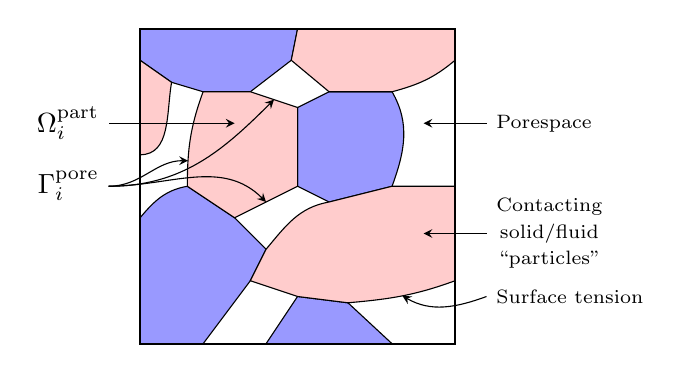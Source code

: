 \begin{tikzpicture}[>=stealth,scale=4]
  \coordinate (A) at (0.35,0.2);
  \coordinate (B) at (0.4,0.3);
  \coordinate (C) at (0.3,0.4);
  \coordinate (D) at (0.15,0.5);
  \coordinate (E) at (0.66,0.13);
  \coordinate (F) at (0.6,0.45);
  \coordinate (G) at (0.8,0.5);
  \coordinate (H) at (0.5,0.5);
  \coordinate (I) at (0.5,0.75);
  \coordinate (J) at (0.6,0.8);
  \coordinate (K) at (0.8,0.8);
  \coordinate (L) at (0.35,0.8);
  \coordinate (M) at (0.5,1);
  \coordinate (N) at (0,0.9);
  \coordinate (O) at (0.1,0.83);
  \coordinate (P) at (0.5,0.15);
  \coordinate (Q) at (0.48,0.9);
  \coordinate (R) at (0.2,0.8);
  
  % Region 1 particles 
  \draw[fill=blue!40] 
  (0,0) -- (0.2,0) -- (A) -- (B) -- (C) -- (D) to[out=190,in=50] (0,0.4) -- cycle %A
  (0.4,0) -- (P) -- (E) -- (0.8,0) -- cycle %B
  (F) -- (G) to[out=70,in=-60] (K) -- (J) -- (I) -- (H) -- cycle %C
  (M) -- (Q) -- (L) -- (R) -- (O) -- (N) -- (0,1) -- cycle %D
  ;

  % Region 2 particles
  \draw[fill=red!20]
  (0,0.6) to[out=0,in=-100] (O) -- (N) -- cycle %E
  (D) to[out=90,in=-110] coordinate[near start] (surf3) (R) -- (L) -- coordinate[midway] (surf6) (I) -- (H) -- coordinate[midway] (surf5) (C) -- (D) coordinate[midway] (surf4) %F
  (M) -- (Q) -- (J) -- (K) to[out=15,in=-140] (1,0.9) -- (1,1) -- cycle %G
  (1,0.2) to[out=-160,in=5] coordinate[midway] (surf1) (E) -- (P) coordinate[midway] (surf2) -- (A) -- (B) to[out=50,in=-170] (F) -- (G) -- (1,0.5) -- cycle %H
  ;

  \draw[thick] (0,0) rectangle (1,1);

  % Annotations
  \draw[<-] (0.9,0.7) -- (1.1,0.7) node[right,font=\scriptsize] {Porespace};
  \draw[<-] (0.9,0.35) -- (1.1,0.35) node[right,font=\scriptsize] {\shortstack{Contacting\\solid/fluid\\``particles''}};
  \draw[<-] (surf1) to[out=-30,in=-160] (1.1,0.15) node[right,font=\scriptsize] {Surface tension};
  %\draw[<-] (surf2) to[out=40,in=160] (1.1,0.15); % extra arrow
  \draw[<-] (surf3) to[out=180,in=0] (-0.1,0.5) node[left] {$\Gamma_i^{\mathrm{pore}}$};
  \draw[<-] (surf5) to[out=135,in=0] (-0.1,0.5);
  \draw[<-] (surf6) to[out=-135,in=0] (-0.1,0.5);
  %\draw[<-] (surf4) to[out=-135,in=0] (-0.1,0.3) node[left] {$\Gamma_j^{\mathrm{cont}}$};
  \draw[<-] (0.3,0.7) to[out=180,in=0] (-0.1,0.7) node[left] {$\Omega_i^{\mathrm{part}}$};
\end{tikzpicture}
